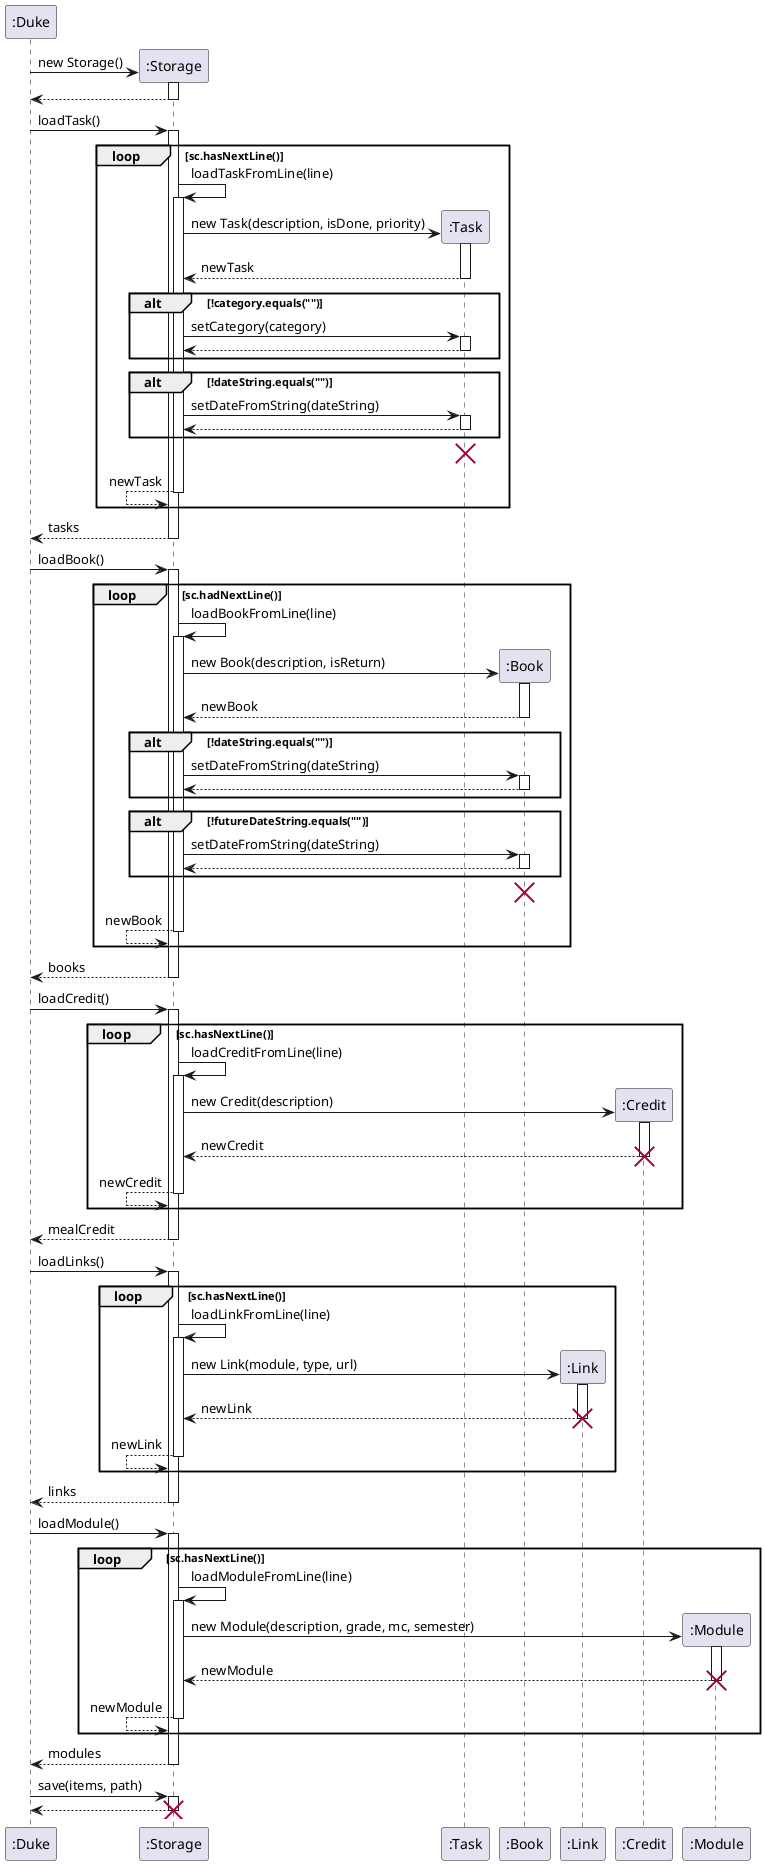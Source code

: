 @startuml
participant ":Duke" as Duke
participant ":Storage" as Storage
participant ":Task" as Task
participant ":Book" as Book
participant ":Link" as Link
participant ":Credit" as Credit
participant ":Module" as Module

create Storage
Duke -> Storage : new Storage()
activate Storage

Duke <-- Storage
deactivate Storage

Duke -> Storage : loadTask()
activate Storage

loop sc.hasNextLine()

Storage -> Storage : loadTaskFromLine(line)
activate Storage

create Task
Storage -> Task : new Task(description, isDone, priority)
activate Task

Storage <-- Task : newTask
deactivate Task

alt !category.equals("")

Storage -> Task : setCategory(category)
activate Task

Storage <-- Task
deactivate Task

end

alt !dateString.equals("")

Storage -> Task : setDateFromString(dateString)
activate Task

Storage <-- Task
deactivate Task

end

destroy Task

Storage <-- Storage : newTask
deactivate Storage

end

Duke <-- Storage : tasks
deactivate Storage

Duke -> Storage : loadBook()
activate Storage

loop sc.hadNextLine()

Storage -> Storage : loadBookFromLine(line)
activate Storage

create Book
Storage -> Book : new Book(description, isReturn)
activate Book

Storage <-- Book : newBook
deactivate Book

alt !dateString.equals("")

Storage -> Book : setDateFromString(dateString)
activate Book

Storage <-- Book
deactivate Book

end

alt !futureDateString.equals("")

Storage -> Book : setDateFromString(dateString)
activate Book

Storage <-- Book
deactivate Book

end

destroy Book

Storage <-- Storage : newBook
deactivate Storage

end

Duke <-- Storage : books
deactivate Storage

Duke -> Storage : loadCredit()
activate Storage

loop sc.hasNextLine()

Storage -> Storage : loadCreditFromLine(line)
activate Storage

create Credit
Storage -> Credit : new Credit(description)
activate Credit

Storage <-- Credit : newCredit
deactivate Credit

destroy Credit

Storage <-- Storage : newCredit
deactivate Storage

end

Duke <-- Storage : mealCredit
deactivate Storage

Duke -> Storage : loadLinks()
activate Storage

loop sc.hasNextLine()

Storage -> Storage : loadLinkFromLine(line)
activate Storage

create Link
Storage -> Link : new Link(module, type, url)
activate Link

Storage <-- Link : newLink
deactivate Link

destroy Link

Storage <-- Storage : newLink
deactivate Storage

end

Duke <-- Storage : links
deactivate Storage

Duke -> Storage : loadModule()
activate Storage

loop sc.hasNextLine()

Storage -> Storage : loadModuleFromLine(line)
activate Storage

create Module
Storage -> Module : new Module(description, grade, mc, semester)
activate Module

Storage <-- Module : newModule
deactivate Module

destroy Module

Storage <-- Storage : newModule
deactivate Storage

end

Duke <-- Storage : modules
deactivate Storage

Duke -> Storage : save(items, path)
activate Storage

Duke <-- Storage
deactivate Storage

destroy Storage
@enduml
